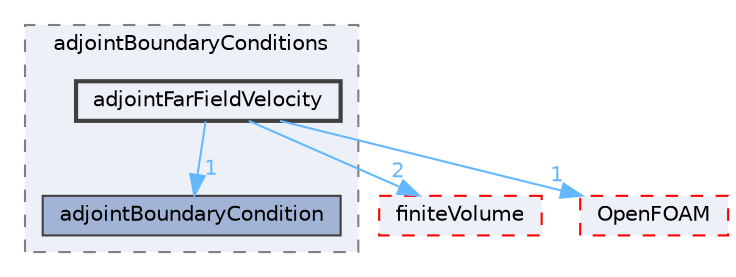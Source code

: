 digraph "src/optimisation/adjointOptimisation/adjoint/adjointBoundaryConditions/adjointFarFieldVelocity"
{
 // LATEX_PDF_SIZE
  bgcolor="transparent";
  edge [fontname=Helvetica,fontsize=10,labelfontname=Helvetica,labelfontsize=10];
  node [fontname=Helvetica,fontsize=10,shape=box,height=0.2,width=0.4];
  compound=true
  subgraph clusterdir_1784f822592d39f816c839dc1a098cdb {
    graph [ bgcolor="#edf0f7", pencolor="grey50", label="adjointBoundaryConditions", fontname=Helvetica,fontsize=10 style="filled,dashed", URL="dir_1784f822592d39f816c839dc1a098cdb.html",tooltip=""]
  dir_652b1198ee2276fb8c8e7ad72509d703 [label="adjointBoundaryCondition", fillcolor="#a2b4d6", color="grey25", style="filled", URL="dir_652b1198ee2276fb8c8e7ad72509d703.html",tooltip=""];
  dir_2b24c5d61ccd0862311df9ca66b1a4fb [label="adjointFarFieldVelocity", fillcolor="#edf0f7", color="grey25", style="filled,bold", URL="dir_2b24c5d61ccd0862311df9ca66b1a4fb.html",tooltip=""];
  }
  dir_9bd15774b555cf7259a6fa18f99fe99b [label="finiteVolume", fillcolor="#edf0f7", color="red", style="filled,dashed", URL="dir_9bd15774b555cf7259a6fa18f99fe99b.html",tooltip=""];
  dir_c5473ff19b20e6ec4dfe5c310b3778a8 [label="OpenFOAM", fillcolor="#edf0f7", color="red", style="filled,dashed", URL="dir_c5473ff19b20e6ec4dfe5c310b3778a8.html",tooltip=""];
  dir_2b24c5d61ccd0862311df9ca66b1a4fb->dir_652b1198ee2276fb8c8e7ad72509d703 [headlabel="1", labeldistance=1.5 headhref="dir_000039_000032.html" href="dir_000039_000032.html" color="steelblue1" fontcolor="steelblue1"];
  dir_2b24c5d61ccd0862311df9ca66b1a4fb->dir_9bd15774b555cf7259a6fa18f99fe99b [headlabel="2", labeldistance=1.5 headhref="dir_000039_001387.html" href="dir_000039_001387.html" color="steelblue1" fontcolor="steelblue1"];
  dir_2b24c5d61ccd0862311df9ca66b1a4fb->dir_c5473ff19b20e6ec4dfe5c310b3778a8 [headlabel="1", labeldistance=1.5 headhref="dir_000039_002695.html" href="dir_000039_002695.html" color="steelblue1" fontcolor="steelblue1"];
}
